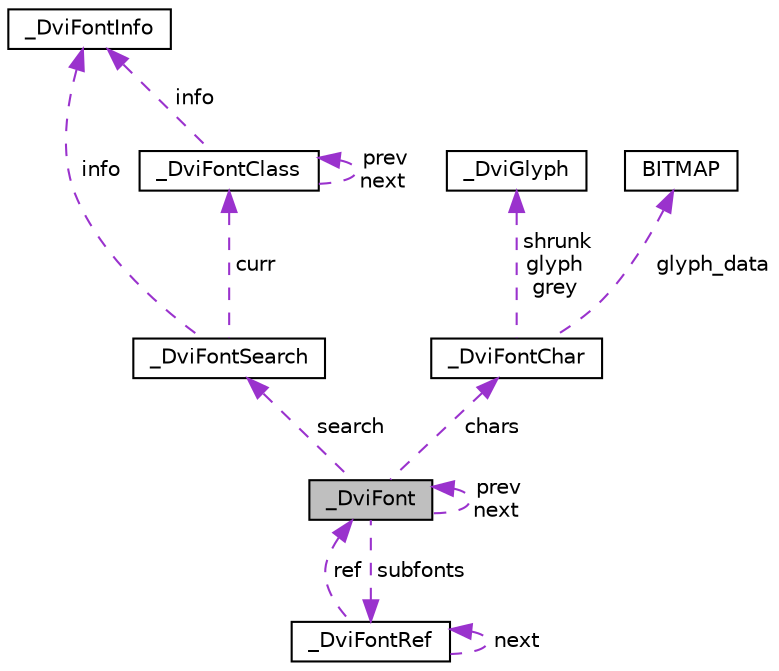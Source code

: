 digraph "_DviFont"
{
  edge [fontname="Helvetica",fontsize="10",labelfontname="Helvetica",labelfontsize="10"];
  node [fontname="Helvetica",fontsize="10",shape=record];
  Node1 [label="_DviFont",height=0.2,width=0.4,color="black", fillcolor="grey75", style="filled" fontcolor="black"];
  Node2 -> Node1 [dir="back",color="darkorchid3",fontsize="10",style="dashed",label=" subfonts" ,fontname="Helvetica"];
  Node2 [label="_DviFontRef",height=0.2,width=0.4,color="black", fillcolor="white", style="filled",URL="$d4/d83/struct__DviFontRef.html"];
  Node2 -> Node2 [dir="back",color="darkorchid3",fontsize="10",style="dashed",label=" next" ,fontname="Helvetica"];
  Node1 -> Node2 [dir="back",color="darkorchid3",fontsize="10",style="dashed",label=" ref" ,fontname="Helvetica"];
  Node1 -> Node1 [dir="back",color="darkorchid3",fontsize="10",style="dashed",label=" prev\nnext" ,fontname="Helvetica"];
  Node3 -> Node1 [dir="back",color="darkorchid3",fontsize="10",style="dashed",label=" search" ,fontname="Helvetica"];
  Node3 [label="_DviFontSearch",height=0.2,width=0.4,color="black", fillcolor="white", style="filled",URL="$df/d69/struct__DviFontSearch.html"];
  Node4 -> Node3 [dir="back",color="darkorchid3",fontsize="10",style="dashed",label=" info" ,fontname="Helvetica"];
  Node4 [label="_DviFontInfo",height=0.2,width=0.4,color="black", fillcolor="white", style="filled",URL="$d5/da4/struct__DviFontInfo.html"];
  Node5 -> Node3 [dir="back",color="darkorchid3",fontsize="10",style="dashed",label=" curr" ,fontname="Helvetica"];
  Node5 [label="_DviFontClass",height=0.2,width=0.4,color="black", fillcolor="white", style="filled",URL="$d5/d4a/struct__DviFontClass.html"];
  Node4 -> Node5 [dir="back",color="darkorchid3",fontsize="10",style="dashed",label=" info" ,fontname="Helvetica"];
  Node5 -> Node5 [dir="back",color="darkorchid3",fontsize="10",style="dashed",label=" prev\nnext" ,fontname="Helvetica"];
  Node6 -> Node1 [dir="back",color="darkorchid3",fontsize="10",style="dashed",label=" chars" ,fontname="Helvetica"];
  Node6 [label="_DviFontChar",height=0.2,width=0.4,color="black", fillcolor="white", style="filled",URL="$d2/d43/struct__DviFontChar.html"];
  Node7 -> Node6 [dir="back",color="darkorchid3",fontsize="10",style="dashed",label=" shrunk\nglyph\ngrey" ,fontname="Helvetica"];
  Node7 [label="_DviGlyph",height=0.2,width=0.4,color="black", fillcolor="white", style="filled",URL="$da/d5e/struct__DviGlyph.html"];
  Node8 -> Node6 [dir="back",color="darkorchid3",fontsize="10",style="dashed",label=" glyph_data" ,fontname="Helvetica"];
  Node8 [label="BITMAP",height=0.2,width=0.4,color="black", fillcolor="white", style="filled",URL="$df/df2/structBITMAP.html"];
}
